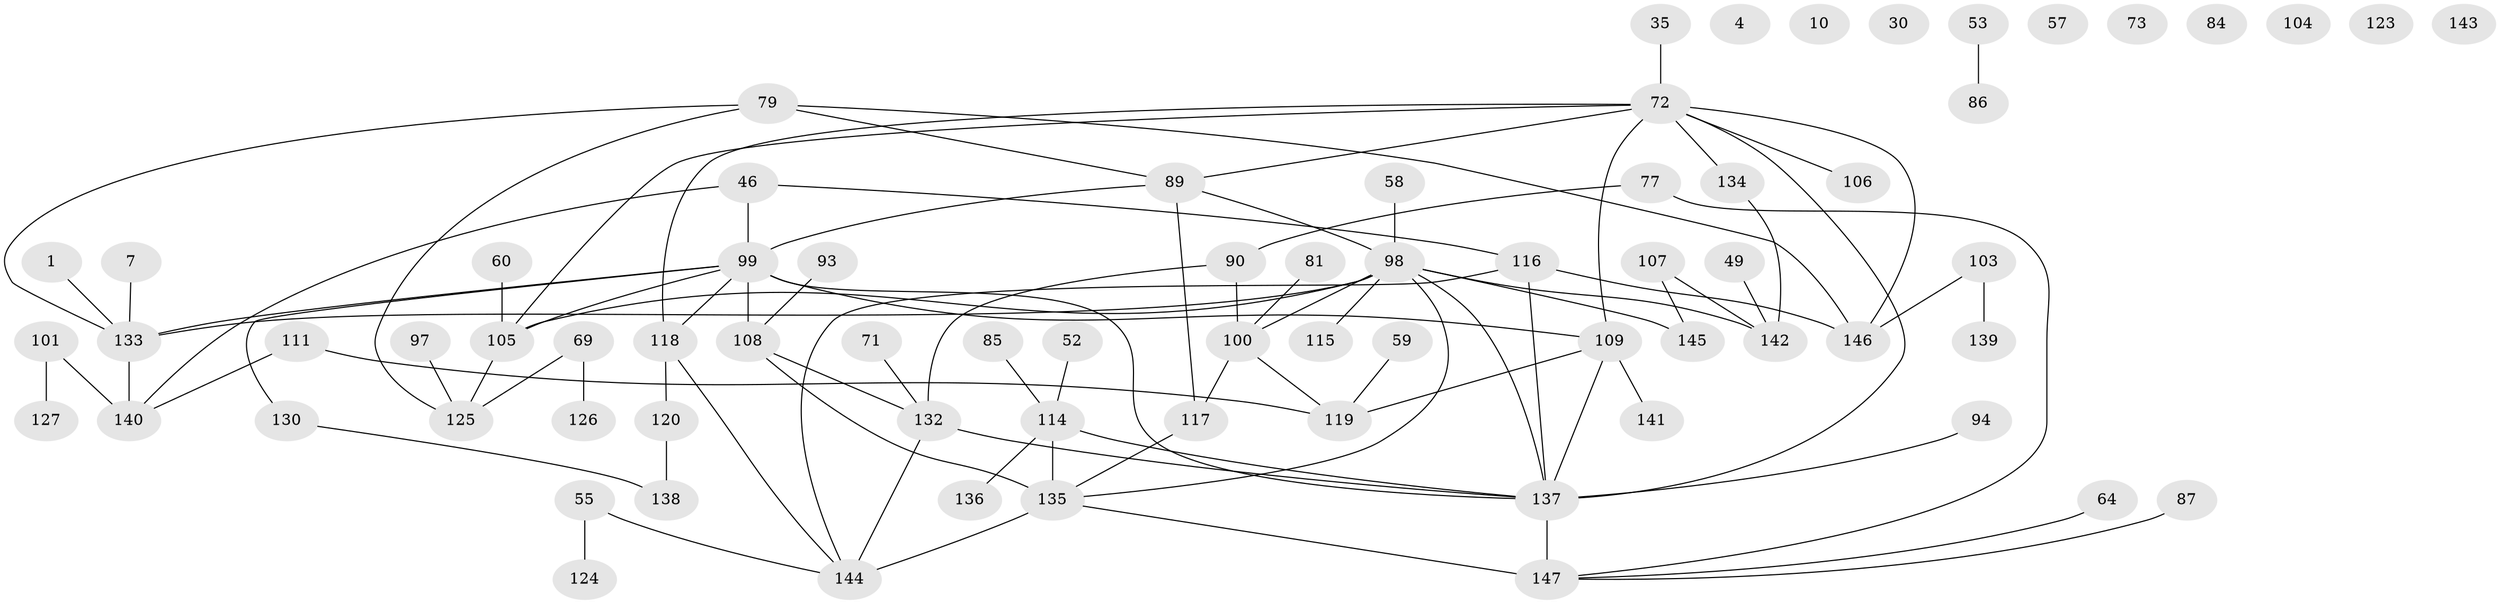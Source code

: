 // original degree distribution, {1: 0.25170068027210885, 3: 0.2108843537414966, 0: 0.047619047619047616, 2: 0.23809523809523808, 4: 0.1360544217687075, 6: 0.02040816326530612, 5: 0.09523809523809523}
// Generated by graph-tools (version 1.1) at 2025/44/03/04/25 21:44:08]
// undirected, 73 vertices, 92 edges
graph export_dot {
graph [start="1"]
  node [color=gray90,style=filled];
  1;
  4;
  7;
  10;
  30;
  35;
  46 [super="+31"];
  49;
  52;
  53;
  55;
  57;
  58;
  59;
  60;
  64;
  69;
  71;
  72 [super="+19+33+26"];
  73 [super="+18"];
  77;
  79;
  81;
  84;
  85;
  86;
  87;
  89 [super="+70"];
  90;
  93 [super="+15"];
  94;
  97;
  98 [super="+74+48+11+82"];
  99 [super="+27+83+80"];
  100 [super="+96+22"];
  101;
  103;
  104;
  105 [super="+13+42+44+102"];
  106;
  107;
  108 [super="+92"];
  109 [super="+66"];
  111;
  114 [super="+78"];
  115;
  116;
  117;
  118 [super="+3"];
  119;
  120;
  123;
  124;
  125;
  126;
  127;
  130;
  132 [super="+5+129"];
  133 [super="+50+128"];
  134 [super="+51+23"];
  135 [super="+113"];
  136;
  137 [super="+28+61+122+131"];
  138;
  139;
  140 [super="+21"];
  141;
  142;
  143 [super="+36"];
  144 [super="+65+91"];
  145 [super="+37"];
  146 [super="+6+76"];
  147 [super="+39+45+54"];
  1 -- 133;
  7 -- 133;
  35 -- 72;
  46 -- 116;
  46 -- 140;
  46 -- 99;
  49 -- 142;
  52 -- 114;
  53 -- 86;
  55 -- 124;
  55 -- 144;
  58 -- 98;
  59 -- 119;
  60 -- 105;
  64 -- 147;
  69 -- 125;
  69 -- 126;
  71 -- 132;
  72 -- 105 [weight=2];
  72 -- 134;
  72 -- 106;
  72 -- 118;
  72 -- 146 [weight=2];
  72 -- 109;
  72 -- 89;
  72 -- 137;
  77 -- 90;
  77 -- 147;
  79 -- 125;
  79 -- 146;
  79 -- 89;
  79 -- 133;
  81 -- 100;
  85 -- 114;
  87 -- 147;
  89 -- 98;
  89 -- 99;
  89 -- 117;
  90 -- 132 [weight=3];
  90 -- 100;
  93 -- 108;
  94 -- 137;
  97 -- 125;
  98 -- 133;
  98 -- 142;
  98 -- 137 [weight=2];
  98 -- 100;
  98 -- 145;
  98 -- 115;
  98 -- 135;
  98 -- 105 [weight=2];
  99 -- 109 [weight=2];
  99 -- 105;
  99 -- 133 [weight=2];
  99 -- 118;
  99 -- 130;
  99 -- 108 [weight=2];
  99 -- 137 [weight=2];
  100 -- 117;
  100 -- 119;
  101 -- 127;
  101 -- 140;
  103 -- 139;
  103 -- 146;
  105 -- 125;
  107 -- 142;
  107 -- 145;
  108 -- 135 [weight=2];
  108 -- 132 [weight=2];
  109 -- 141;
  109 -- 119;
  109 -- 137;
  111 -- 119;
  111 -- 140;
  114 -- 135;
  114 -- 136;
  114 -- 137;
  116 -- 137 [weight=2];
  116 -- 146;
  116 -- 144;
  117 -- 135;
  118 -- 120;
  118 -- 144;
  120 -- 138;
  130 -- 138;
  132 -- 144;
  132 -- 137;
  133 -- 140 [weight=2];
  134 -- 142;
  135 -- 144 [weight=2];
  135 -- 147;
  137 -- 147 [weight=3];
}
